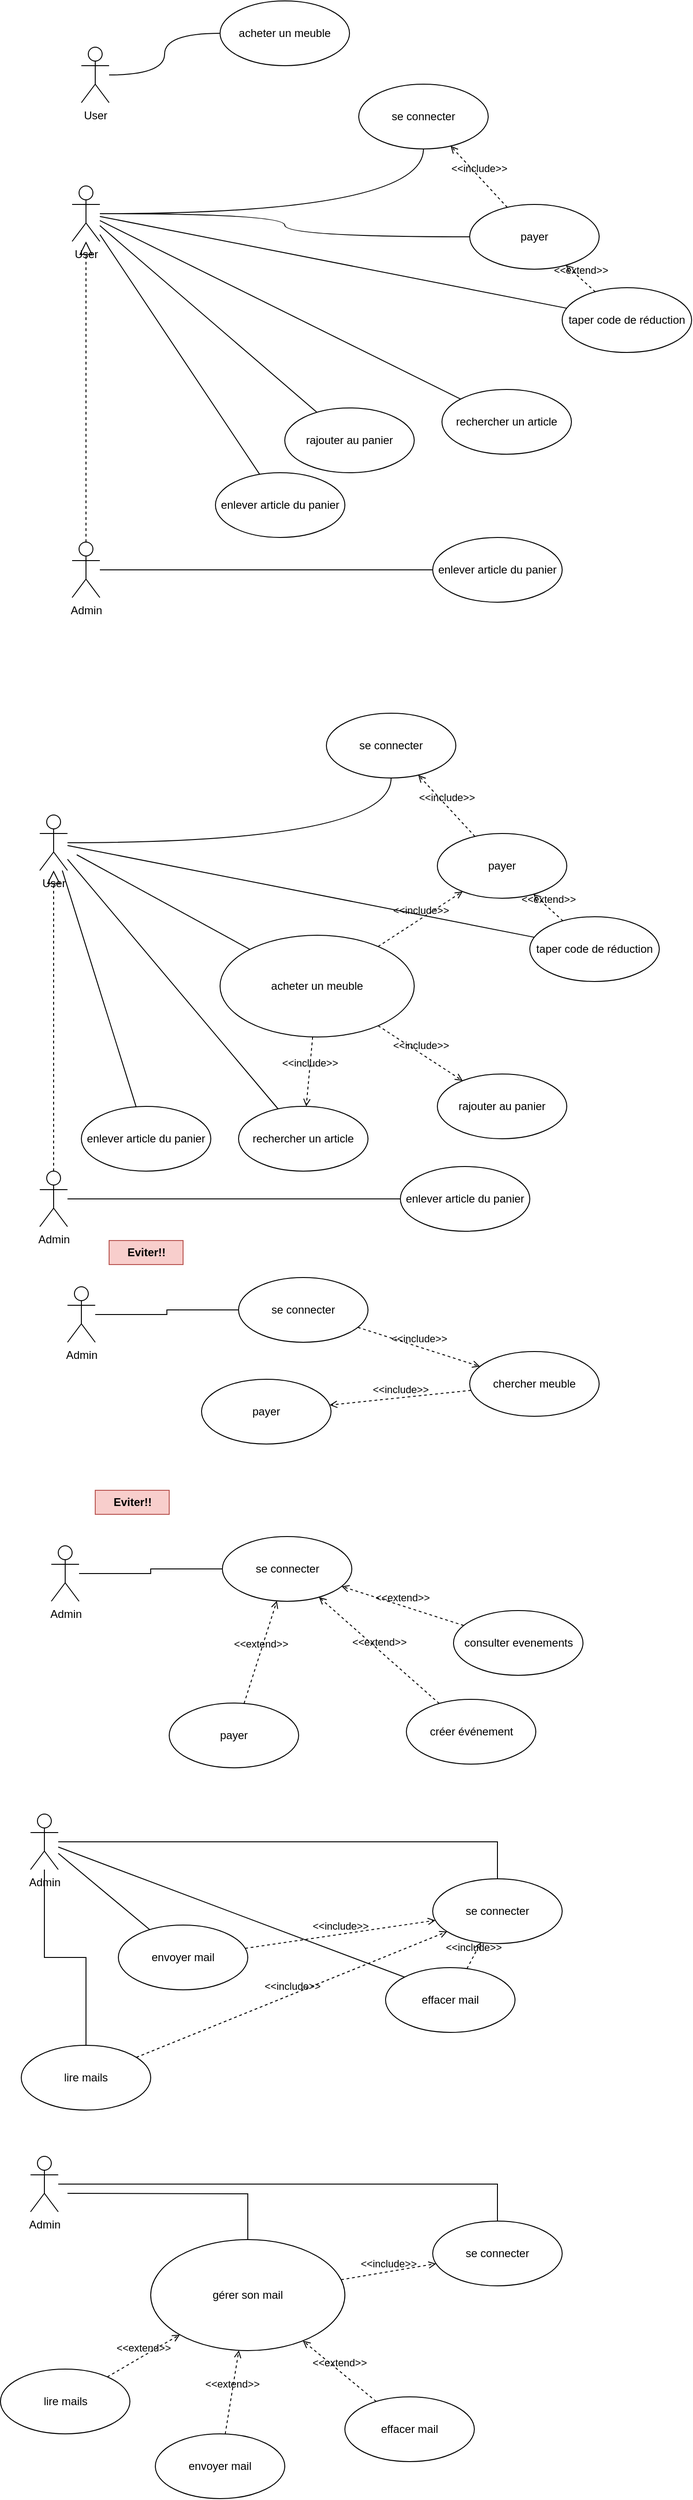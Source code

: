 <mxfile version="24.4.0" type="device">
  <diagram name="Page-1" id="RISNlhzIUUWohTVO3Xna">
    <mxGraphModel dx="714" dy="423" grid="1" gridSize="10" guides="1" tooltips="1" connect="1" arrows="1" fold="1" page="1" pageScale="1" pageWidth="850" pageHeight="1100" math="0" shadow="0">
      <root>
        <mxCell id="0" />
        <mxCell id="1" parent="0" />
        <mxCell id="z0F2rWXhtOA_MolimiAm-4" style="edgeStyle=orthogonalEdgeStyle;rounded=0;orthogonalLoop=1;jettySize=auto;html=1;endArrow=none;endFill=0;curved=1;" edge="1" parent="1" source="z0F2rWXhtOA_MolimiAm-1" target="z0F2rWXhtOA_MolimiAm-2">
          <mxGeometry relative="1" as="geometry" />
        </mxCell>
        <mxCell id="z0F2rWXhtOA_MolimiAm-1" value="User" style="shape=umlActor;verticalLabelPosition=bottom;verticalAlign=top;html=1;" vertex="1" parent="1">
          <mxGeometry x="140" y="230" width="30" height="60" as="geometry" />
        </mxCell>
        <mxCell id="z0F2rWXhtOA_MolimiAm-2" value="acheter un meuble" style="ellipse;whiteSpace=wrap;html=1;" vertex="1" parent="1">
          <mxGeometry x="290" y="180" width="140" height="70" as="geometry" />
        </mxCell>
        <mxCell id="z0F2rWXhtOA_MolimiAm-8" style="edgeStyle=orthogonalEdgeStyle;rounded=0;orthogonalLoop=1;jettySize=auto;html=1;endArrow=none;endFill=0;curved=1;" edge="1" parent="1" source="z0F2rWXhtOA_MolimiAm-9" target="z0F2rWXhtOA_MolimiAm-10">
          <mxGeometry relative="1" as="geometry" />
        </mxCell>
        <mxCell id="z0F2rWXhtOA_MolimiAm-9" value="User" style="shape=umlActor;verticalLabelPosition=bottom;verticalAlign=top;html=1;" vertex="1" parent="1">
          <mxGeometry x="130" y="380" width="30" height="60" as="geometry" />
        </mxCell>
        <mxCell id="z0F2rWXhtOA_MolimiAm-10" value="se connecter" style="ellipse;whiteSpace=wrap;html=1;" vertex="1" parent="1">
          <mxGeometry x="440" y="270" width="140" height="70" as="geometry" />
        </mxCell>
        <mxCell id="z0F2rWXhtOA_MolimiAm-12" style="edgeStyle=orthogonalEdgeStyle;rounded=0;orthogonalLoop=1;jettySize=auto;html=1;endArrow=none;endFill=0;curved=1;" edge="1" parent="1" target="z0F2rWXhtOA_MolimiAm-13" source="z0F2rWXhtOA_MolimiAm-9">
          <mxGeometry relative="1" as="geometry">
            <mxPoint x="200" y="600" as="sourcePoint" />
          </mxGeometry>
        </mxCell>
        <mxCell id="z0F2rWXhtOA_MolimiAm-13" value="payer" style="ellipse;whiteSpace=wrap;html=1;" vertex="1" parent="1">
          <mxGeometry x="560" y="400" width="140" height="70" as="geometry" />
        </mxCell>
        <mxCell id="z0F2rWXhtOA_MolimiAm-14" style="rounded=0;orthogonalLoop=1;jettySize=auto;html=1;endArrow=none;endFill=0;" edge="1" parent="1" target="z0F2rWXhtOA_MolimiAm-15" source="z0F2rWXhtOA_MolimiAm-9">
          <mxGeometry relative="1" as="geometry">
            <mxPoint x="40" y="520" as="sourcePoint" />
          </mxGeometry>
        </mxCell>
        <mxCell id="z0F2rWXhtOA_MolimiAm-15" value="rechercher un article" style="ellipse;whiteSpace=wrap;html=1;" vertex="1" parent="1">
          <mxGeometry x="530" y="600" width="140" height="70" as="geometry" />
        </mxCell>
        <mxCell id="z0F2rWXhtOA_MolimiAm-16" style="rounded=0;orthogonalLoop=1;jettySize=auto;html=1;endArrow=none;endFill=0;" edge="1" parent="1" target="z0F2rWXhtOA_MolimiAm-17" source="z0F2rWXhtOA_MolimiAm-9">
          <mxGeometry relative="1" as="geometry">
            <mxPoint x="45" y="550" as="sourcePoint" />
          </mxGeometry>
        </mxCell>
        <mxCell id="z0F2rWXhtOA_MolimiAm-17" value="rajouter au panier" style="ellipse;whiteSpace=wrap;html=1;" vertex="1" parent="1">
          <mxGeometry x="360" y="620" width="140" height="70" as="geometry" />
        </mxCell>
        <mxCell id="z0F2rWXhtOA_MolimiAm-18" style="rounded=0;orthogonalLoop=1;jettySize=auto;html=1;endArrow=none;endFill=0;" edge="1" parent="1" target="z0F2rWXhtOA_MolimiAm-19" source="z0F2rWXhtOA_MolimiAm-9">
          <mxGeometry relative="1" as="geometry">
            <mxPoint x="30" y="540" as="sourcePoint" />
          </mxGeometry>
        </mxCell>
        <mxCell id="z0F2rWXhtOA_MolimiAm-19" value="enlever article du panier" style="ellipse;whiteSpace=wrap;html=1;" vertex="1" parent="1">
          <mxGeometry x="285" y="690" width="140" height="70" as="geometry" />
        </mxCell>
        <mxCell id="z0F2rWXhtOA_MolimiAm-20" style="rounded=0;orthogonalLoop=1;jettySize=auto;html=1;endArrow=none;endFill=0;" edge="1" parent="1" target="z0F2rWXhtOA_MolimiAm-21" source="z0F2rWXhtOA_MolimiAm-9">
          <mxGeometry relative="1" as="geometry">
            <mxPoint x="290" y="400" as="sourcePoint" />
          </mxGeometry>
        </mxCell>
        <mxCell id="z0F2rWXhtOA_MolimiAm-21" value="taper code de réduction" style="ellipse;whiteSpace=wrap;html=1;" vertex="1" parent="1">
          <mxGeometry x="660" y="490" width="140" height="70" as="geometry" />
        </mxCell>
        <mxCell id="z0F2rWXhtOA_MolimiAm-22" value="&amp;lt;&amp;lt;include&amp;gt;&amp;gt;" style="html=1;verticalAlign=bottom;labelBackgroundColor=none;endArrow=open;endFill=0;dashed=1;rounded=0;" edge="1" parent="1" source="z0F2rWXhtOA_MolimiAm-13" target="z0F2rWXhtOA_MolimiAm-10">
          <mxGeometry width="160" relative="1" as="geometry">
            <mxPoint x="370" y="751.103" as="sourcePoint" />
            <mxPoint x="600" y="380" as="targetPoint" />
          </mxGeometry>
        </mxCell>
        <mxCell id="z0F2rWXhtOA_MolimiAm-24" value="&amp;lt;&amp;lt;extend&amp;gt;&amp;gt;" style="html=1;verticalAlign=bottom;labelBackgroundColor=none;endArrow=open;endFill=0;dashed=1;rounded=0;" edge="1" parent="1" source="z0F2rWXhtOA_MolimiAm-21" target="z0F2rWXhtOA_MolimiAm-13">
          <mxGeometry width="160" relative="1" as="geometry">
            <mxPoint x="250" y="550" as="sourcePoint" />
            <mxPoint x="410" y="550" as="targetPoint" />
          </mxGeometry>
        </mxCell>
        <mxCell id="z0F2rWXhtOA_MolimiAm-30" style="edgeStyle=orthogonalEdgeStyle;rounded=0;orthogonalLoop=1;jettySize=auto;html=1;endArrow=none;endFill=0;" edge="1" parent="1" source="z0F2rWXhtOA_MolimiAm-25" target="z0F2rWXhtOA_MolimiAm-29">
          <mxGeometry relative="1" as="geometry" />
        </mxCell>
        <mxCell id="z0F2rWXhtOA_MolimiAm-25" value="Admin" style="shape=umlActor;verticalLabelPosition=bottom;verticalAlign=top;html=1;" vertex="1" parent="1">
          <mxGeometry x="130" y="765" width="30" height="60" as="geometry" />
        </mxCell>
        <mxCell id="z0F2rWXhtOA_MolimiAm-29" value="enlever article du panier" style="ellipse;whiteSpace=wrap;html=1;" vertex="1" parent="1">
          <mxGeometry x="520" y="760" width="140" height="70" as="geometry" />
        </mxCell>
        <mxCell id="z0F2rWXhtOA_MolimiAm-31" value="" style="endArrow=block;dashed=1;endFill=0;endSize=12;html=1;rounded=0;" edge="1" parent="1" source="z0F2rWXhtOA_MolimiAm-25" target="z0F2rWXhtOA_MolimiAm-9">
          <mxGeometry width="160" relative="1" as="geometry">
            <mxPoint x="250" y="650" as="sourcePoint" />
            <mxPoint x="150" y="470" as="targetPoint" />
          </mxGeometry>
        </mxCell>
        <mxCell id="z0F2rWXhtOA_MolimiAm-35" style="edgeStyle=orthogonalEdgeStyle;rounded=0;orthogonalLoop=1;jettySize=auto;html=1;endArrow=none;endFill=0;curved=1;" edge="1" parent="1" source="z0F2rWXhtOA_MolimiAm-36" target="z0F2rWXhtOA_MolimiAm-37">
          <mxGeometry relative="1" as="geometry" />
        </mxCell>
        <mxCell id="z0F2rWXhtOA_MolimiAm-36" value="User" style="shape=umlActor;verticalLabelPosition=bottom;verticalAlign=top;html=1;" vertex="1" parent="1">
          <mxGeometry x="95" y="1060" width="30" height="60" as="geometry" />
        </mxCell>
        <mxCell id="z0F2rWXhtOA_MolimiAm-37" value="se connecter" style="ellipse;whiteSpace=wrap;html=1;" vertex="1" parent="1">
          <mxGeometry x="405" y="950" width="140" height="70" as="geometry" />
        </mxCell>
        <mxCell id="z0F2rWXhtOA_MolimiAm-39" value="payer" style="ellipse;whiteSpace=wrap;html=1;" vertex="1" parent="1">
          <mxGeometry x="525" y="1080" width="140" height="70" as="geometry" />
        </mxCell>
        <mxCell id="z0F2rWXhtOA_MolimiAm-40" style="rounded=0;orthogonalLoop=1;jettySize=auto;html=1;endArrow=none;endFill=0;" edge="1" parent="1" source="z0F2rWXhtOA_MolimiAm-36" target="z0F2rWXhtOA_MolimiAm-41">
          <mxGeometry relative="1" as="geometry">
            <mxPoint x="5" y="1200" as="sourcePoint" />
          </mxGeometry>
        </mxCell>
        <mxCell id="z0F2rWXhtOA_MolimiAm-41" value="rechercher un article" style="ellipse;whiteSpace=wrap;html=1;" vertex="1" parent="1">
          <mxGeometry x="310" y="1375" width="140" height="70" as="geometry" />
        </mxCell>
        <mxCell id="z0F2rWXhtOA_MolimiAm-43" value="rajouter au panier" style="ellipse;whiteSpace=wrap;html=1;" vertex="1" parent="1">
          <mxGeometry x="525" y="1340" width="140" height="70" as="geometry" />
        </mxCell>
        <mxCell id="z0F2rWXhtOA_MolimiAm-44" style="rounded=0;orthogonalLoop=1;jettySize=auto;html=1;endArrow=none;endFill=0;" edge="1" parent="1" source="z0F2rWXhtOA_MolimiAm-36" target="z0F2rWXhtOA_MolimiAm-45">
          <mxGeometry relative="1" as="geometry">
            <mxPoint x="-5" y="1220" as="sourcePoint" />
          </mxGeometry>
        </mxCell>
        <mxCell id="z0F2rWXhtOA_MolimiAm-45" value="enlever article du panier" style="ellipse;whiteSpace=wrap;html=1;" vertex="1" parent="1">
          <mxGeometry x="140" y="1375" width="140" height="70" as="geometry" />
        </mxCell>
        <mxCell id="z0F2rWXhtOA_MolimiAm-46" style="rounded=0;orthogonalLoop=1;jettySize=auto;html=1;endArrow=none;endFill=0;" edge="1" parent="1" source="z0F2rWXhtOA_MolimiAm-36" target="z0F2rWXhtOA_MolimiAm-47">
          <mxGeometry relative="1" as="geometry">
            <mxPoint x="255" y="1080" as="sourcePoint" />
          </mxGeometry>
        </mxCell>
        <mxCell id="z0F2rWXhtOA_MolimiAm-47" value="taper code de réduction" style="ellipse;whiteSpace=wrap;html=1;" vertex="1" parent="1">
          <mxGeometry x="625" y="1170" width="140" height="70" as="geometry" />
        </mxCell>
        <mxCell id="z0F2rWXhtOA_MolimiAm-48" value="&amp;lt;&amp;lt;include&amp;gt;&amp;gt;" style="html=1;verticalAlign=bottom;labelBackgroundColor=none;endArrow=open;endFill=0;dashed=1;rounded=0;" edge="1" parent="1" source="z0F2rWXhtOA_MolimiAm-39" target="z0F2rWXhtOA_MolimiAm-37">
          <mxGeometry width="160" relative="1" as="geometry">
            <mxPoint x="335" y="1431.103" as="sourcePoint" />
            <mxPoint x="565" y="1060" as="targetPoint" />
          </mxGeometry>
        </mxCell>
        <mxCell id="z0F2rWXhtOA_MolimiAm-49" value="&amp;lt;&amp;lt;extend&amp;gt;&amp;gt;" style="html=1;verticalAlign=bottom;labelBackgroundColor=none;endArrow=open;endFill=0;dashed=1;rounded=0;" edge="1" parent="1" source="z0F2rWXhtOA_MolimiAm-47" target="z0F2rWXhtOA_MolimiAm-39">
          <mxGeometry width="160" relative="1" as="geometry">
            <mxPoint x="215" y="1230" as="sourcePoint" />
            <mxPoint x="375" y="1230" as="targetPoint" />
          </mxGeometry>
        </mxCell>
        <mxCell id="z0F2rWXhtOA_MolimiAm-50" style="edgeStyle=orthogonalEdgeStyle;rounded=0;orthogonalLoop=1;jettySize=auto;html=1;endArrow=none;endFill=0;" edge="1" parent="1" source="z0F2rWXhtOA_MolimiAm-51" target="z0F2rWXhtOA_MolimiAm-52">
          <mxGeometry relative="1" as="geometry" />
        </mxCell>
        <mxCell id="z0F2rWXhtOA_MolimiAm-51" value="Admin" style="shape=umlActor;verticalLabelPosition=bottom;verticalAlign=top;html=1;" vertex="1" parent="1">
          <mxGeometry x="95" y="1445" width="30" height="60" as="geometry" />
        </mxCell>
        <mxCell id="z0F2rWXhtOA_MolimiAm-52" value="enlever article du panier" style="ellipse;whiteSpace=wrap;html=1;" vertex="1" parent="1">
          <mxGeometry x="485" y="1440" width="140" height="70" as="geometry" />
        </mxCell>
        <mxCell id="z0F2rWXhtOA_MolimiAm-53" value="" style="endArrow=block;dashed=1;endFill=0;endSize=12;html=1;rounded=0;" edge="1" parent="1" source="z0F2rWXhtOA_MolimiAm-51" target="z0F2rWXhtOA_MolimiAm-36">
          <mxGeometry width="160" relative="1" as="geometry">
            <mxPoint x="215" y="1330" as="sourcePoint" />
            <mxPoint x="115" y="1150" as="targetPoint" />
          </mxGeometry>
        </mxCell>
        <mxCell id="z0F2rWXhtOA_MolimiAm-54" style="rounded=0;orthogonalLoop=1;jettySize=auto;html=1;endArrow=none;endFill=0;" edge="1" parent="1" target="z0F2rWXhtOA_MolimiAm-55">
          <mxGeometry relative="1" as="geometry">
            <mxPoint x="135" y="1103" as="sourcePoint" />
            <mxPoint x="370" y="1220" as="targetPoint" />
          </mxGeometry>
        </mxCell>
        <mxCell id="z0F2rWXhtOA_MolimiAm-55" value="acheter un meuble" style="ellipse;whiteSpace=wrap;html=1;" vertex="1" parent="1">
          <mxGeometry x="290" y="1190" width="210" height="110" as="geometry" />
        </mxCell>
        <mxCell id="z0F2rWXhtOA_MolimiAm-56" value="&amp;lt;&amp;lt;include&amp;gt;&amp;gt;" style="html=1;verticalAlign=bottom;labelBackgroundColor=none;endArrow=open;endFill=0;dashed=1;rounded=0;" edge="1" parent="1" source="z0F2rWXhtOA_MolimiAm-55" target="z0F2rWXhtOA_MolimiAm-43">
          <mxGeometry width="160" relative="1" as="geometry">
            <mxPoint x="576" y="1093" as="sourcePoint" />
            <mxPoint x="514" y="1027" as="targetPoint" />
          </mxGeometry>
        </mxCell>
        <mxCell id="z0F2rWXhtOA_MolimiAm-57" value="&amp;lt;&amp;lt;include&amp;gt;&amp;gt;" style="html=1;verticalAlign=bottom;labelBackgroundColor=none;endArrow=open;endFill=0;dashed=1;rounded=0;" edge="1" parent="1" source="z0F2rWXhtOA_MolimiAm-55" target="z0F2rWXhtOA_MolimiAm-39">
          <mxGeometry width="160" relative="1" as="geometry">
            <mxPoint x="471" y="1298" as="sourcePoint" />
            <mxPoint x="562" y="1357" as="targetPoint" />
          </mxGeometry>
        </mxCell>
        <mxCell id="z0F2rWXhtOA_MolimiAm-58" value="&amp;lt;&amp;lt;include&amp;gt;&amp;gt;" style="html=1;verticalAlign=bottom;labelBackgroundColor=none;endArrow=open;endFill=0;dashed=1;rounded=0;" edge="1" parent="1" source="z0F2rWXhtOA_MolimiAm-55" target="z0F2rWXhtOA_MolimiAm-41">
          <mxGeometry width="160" relative="1" as="geometry">
            <mxPoint x="471" y="1298" as="sourcePoint" />
            <mxPoint x="562" y="1357" as="targetPoint" />
          </mxGeometry>
        </mxCell>
        <mxCell id="z0F2rWXhtOA_MolimiAm-61" value="se connecter" style="ellipse;whiteSpace=wrap;html=1;" vertex="1" parent="1">
          <mxGeometry x="310" y="1560" width="140" height="70" as="geometry" />
        </mxCell>
        <mxCell id="z0F2rWXhtOA_MolimiAm-62" value="&amp;lt;&amp;lt;include&amp;gt;&amp;gt;" style="html=1;verticalAlign=bottom;labelBackgroundColor=none;endArrow=open;endFill=0;dashed=1;rounded=0;" edge="1" parent="1" source="z0F2rWXhtOA_MolimiAm-61" target="z0F2rWXhtOA_MolimiAm-63">
          <mxGeometry width="160" relative="1" as="geometry">
            <mxPoint x="204" y="1637" as="sourcePoint" />
            <mxPoint x="600" y="1600" as="targetPoint" />
          </mxGeometry>
        </mxCell>
        <mxCell id="z0F2rWXhtOA_MolimiAm-63" value="chercher meuble" style="ellipse;whiteSpace=wrap;html=1;" vertex="1" parent="1">
          <mxGeometry x="560" y="1640" width="140" height="70" as="geometry" />
        </mxCell>
        <mxCell id="z0F2rWXhtOA_MolimiAm-64" value="&amp;lt;&amp;lt;include&amp;gt;&amp;gt;" style="html=1;verticalAlign=bottom;labelBackgroundColor=none;endArrow=open;endFill=0;dashed=1;rounded=0;" edge="1" parent="1" source="z0F2rWXhtOA_MolimiAm-63" target="z0F2rWXhtOA_MolimiAm-65">
          <mxGeometry width="160" relative="1" as="geometry">
            <mxPoint x="449" y="1624" as="sourcePoint" />
            <mxPoint x="440" y="1780" as="targetPoint" />
          </mxGeometry>
        </mxCell>
        <mxCell id="z0F2rWXhtOA_MolimiAm-65" value="payer" style="ellipse;whiteSpace=wrap;html=1;" vertex="1" parent="1">
          <mxGeometry x="270" y="1670" width="140" height="70" as="geometry" />
        </mxCell>
        <mxCell id="z0F2rWXhtOA_MolimiAm-66" value="Admin" style="shape=umlActor;verticalLabelPosition=bottom;verticalAlign=top;html=1;" vertex="1" parent="1">
          <mxGeometry x="125" y="1570" width="30" height="60" as="geometry" />
        </mxCell>
        <mxCell id="z0F2rWXhtOA_MolimiAm-67" style="edgeStyle=orthogonalEdgeStyle;rounded=0;orthogonalLoop=1;jettySize=auto;html=1;endArrow=none;endFill=0;" edge="1" parent="1" source="z0F2rWXhtOA_MolimiAm-66" target="z0F2rWXhtOA_MolimiAm-61">
          <mxGeometry relative="1" as="geometry">
            <mxPoint x="135" y="1485" as="sourcePoint" />
            <mxPoint x="495" y="1485" as="targetPoint" />
          </mxGeometry>
        </mxCell>
        <mxCell id="z0F2rWXhtOA_MolimiAm-70" value="Eviter!!" style="text;align=center;fontStyle=1;verticalAlign=middle;spacingLeft=3;spacingRight=3;strokeColor=#b85450;rotatable=0;points=[[0,0.5],[1,0.5]];portConstraint=eastwest;html=1;fillColor=#f8cecc;" vertex="1" parent="1">
          <mxGeometry x="170" y="1520" width="80" height="26" as="geometry" />
        </mxCell>
        <mxCell id="z0F2rWXhtOA_MolimiAm-71" value="se connecter" style="ellipse;whiteSpace=wrap;html=1;" vertex="1" parent="1">
          <mxGeometry x="292.5" y="1840" width="140" height="70" as="geometry" />
        </mxCell>
        <mxCell id="z0F2rWXhtOA_MolimiAm-73" value="consulter evenements" style="ellipse;whiteSpace=wrap;html=1;" vertex="1" parent="1">
          <mxGeometry x="542.5" y="1920" width="140" height="70" as="geometry" />
        </mxCell>
        <mxCell id="z0F2rWXhtOA_MolimiAm-75" value="payer" style="ellipse;whiteSpace=wrap;html=1;" vertex="1" parent="1">
          <mxGeometry x="235" y="2020" width="140" height="70" as="geometry" />
        </mxCell>
        <mxCell id="z0F2rWXhtOA_MolimiAm-76" value="Admin" style="shape=umlActor;verticalLabelPosition=bottom;verticalAlign=top;html=1;" vertex="1" parent="1">
          <mxGeometry x="107.5" y="1850" width="30" height="60" as="geometry" />
        </mxCell>
        <mxCell id="z0F2rWXhtOA_MolimiAm-77" style="edgeStyle=orthogonalEdgeStyle;rounded=0;orthogonalLoop=1;jettySize=auto;html=1;endArrow=none;endFill=0;" edge="1" parent="1" source="z0F2rWXhtOA_MolimiAm-76" target="z0F2rWXhtOA_MolimiAm-71">
          <mxGeometry relative="1" as="geometry">
            <mxPoint x="117.5" y="1765" as="sourcePoint" />
            <mxPoint x="477.5" y="1765" as="targetPoint" />
          </mxGeometry>
        </mxCell>
        <mxCell id="z0F2rWXhtOA_MolimiAm-79" value="Eviter!!" style="text;align=center;fontStyle=1;verticalAlign=middle;spacingLeft=3;spacingRight=3;strokeColor=#b85450;rotatable=0;points=[[0,0.5],[1,0.5]];portConstraint=eastwest;html=1;fillColor=#f8cecc;" vertex="1" parent="1">
          <mxGeometry x="155" y="1790" width="80" height="26" as="geometry" />
        </mxCell>
        <mxCell id="z0F2rWXhtOA_MolimiAm-80" value="&amp;lt;&amp;lt;extend&amp;gt;&amp;gt;" style="html=1;verticalAlign=bottom;labelBackgroundColor=none;endArrow=open;endFill=0;dashed=1;rounded=0;" edge="1" parent="1" source="z0F2rWXhtOA_MolimiAm-75" target="z0F2rWXhtOA_MolimiAm-71">
          <mxGeometry width="160" relative="1" as="geometry">
            <mxPoint x="310" y="1910" as="sourcePoint" />
            <mxPoint x="470" y="1910" as="targetPoint" />
          </mxGeometry>
        </mxCell>
        <mxCell id="z0F2rWXhtOA_MolimiAm-81" value="&amp;lt;&amp;lt;extend&amp;gt;&amp;gt;" style="html=1;verticalAlign=bottom;labelBackgroundColor=none;endArrow=open;endFill=0;dashed=1;rounded=0;" edge="1" parent="1" source="z0F2rWXhtOA_MolimiAm-73" target="z0F2rWXhtOA_MolimiAm-71">
          <mxGeometry width="160" relative="1" as="geometry">
            <mxPoint x="326" y="2030" as="sourcePoint" />
            <mxPoint x="362" y="1920" as="targetPoint" />
          </mxGeometry>
        </mxCell>
        <mxCell id="z0F2rWXhtOA_MolimiAm-82" value="créer événement" style="ellipse;whiteSpace=wrap;html=1;" vertex="1" parent="1">
          <mxGeometry x="491.5" y="2016" width="140" height="70" as="geometry" />
        </mxCell>
        <mxCell id="z0F2rWXhtOA_MolimiAm-83" value="&amp;lt;&amp;lt;extend&amp;gt;&amp;gt;" style="html=1;verticalAlign=bottom;labelBackgroundColor=none;endArrow=open;endFill=0;dashed=1;rounded=0;" edge="1" parent="1" source="z0F2rWXhtOA_MolimiAm-82" target="z0F2rWXhtOA_MolimiAm-71">
          <mxGeometry width="160" relative="1" as="geometry">
            <mxPoint x="275" y="2126" as="sourcePoint" />
            <mxPoint x="370" y="1990" as="targetPoint" />
          </mxGeometry>
        </mxCell>
        <mxCell id="z0F2rWXhtOA_MolimiAm-88" value="lire mails" style="ellipse;whiteSpace=wrap;html=1;" vertex="1" parent="1">
          <mxGeometry x="75" y="2390" width="140" height="70" as="geometry" />
        </mxCell>
        <mxCell id="z0F2rWXhtOA_MolimiAm-89" value="se connecter" style="ellipse;whiteSpace=wrap;html=1;" vertex="1" parent="1">
          <mxGeometry x="520" y="2210" width="140" height="70" as="geometry" />
        </mxCell>
        <mxCell id="z0F2rWXhtOA_MolimiAm-90" value="envoyer mail" style="ellipse;whiteSpace=wrap;html=1;" vertex="1" parent="1">
          <mxGeometry x="180" y="2260" width="140" height="70" as="geometry" />
        </mxCell>
        <mxCell id="z0F2rWXhtOA_MolimiAm-97" style="rounded=0;orthogonalLoop=1;jettySize=auto;html=1;endArrow=none;endFill=0;" edge="1" parent="1" source="z0F2rWXhtOA_MolimiAm-91" target="z0F2rWXhtOA_MolimiAm-90">
          <mxGeometry relative="1" as="geometry" />
        </mxCell>
        <mxCell id="z0F2rWXhtOA_MolimiAm-98" style="rounded=0;orthogonalLoop=1;jettySize=auto;html=1;entryX=0;entryY=0;entryDx=0;entryDy=0;endArrow=none;endFill=0;" edge="1" parent="1" source="z0F2rWXhtOA_MolimiAm-91" target="z0F2rWXhtOA_MolimiAm-95">
          <mxGeometry relative="1" as="geometry" />
        </mxCell>
        <mxCell id="z0F2rWXhtOA_MolimiAm-99" style="edgeStyle=orthogonalEdgeStyle;rounded=0;orthogonalLoop=1;jettySize=auto;html=1;endArrow=none;endFill=0;" edge="1" parent="1" source="z0F2rWXhtOA_MolimiAm-91" target="z0F2rWXhtOA_MolimiAm-89">
          <mxGeometry relative="1" as="geometry" />
        </mxCell>
        <mxCell id="z0F2rWXhtOA_MolimiAm-91" value="Admin" style="shape=umlActor;verticalLabelPosition=bottom;verticalAlign=top;html=1;" vertex="1" parent="1">
          <mxGeometry x="85" y="2140" width="30" height="60" as="geometry" />
        </mxCell>
        <mxCell id="z0F2rWXhtOA_MolimiAm-92" style="edgeStyle=orthogonalEdgeStyle;rounded=0;orthogonalLoop=1;jettySize=auto;html=1;endArrow=none;endFill=0;" edge="1" parent="1" source="z0F2rWXhtOA_MolimiAm-91" target="z0F2rWXhtOA_MolimiAm-88">
          <mxGeometry relative="1" as="geometry">
            <mxPoint x="95" y="2055" as="sourcePoint" />
            <mxPoint x="455" y="2055" as="targetPoint" />
          </mxGeometry>
        </mxCell>
        <mxCell id="z0F2rWXhtOA_MolimiAm-95" value="effacer mail" style="ellipse;whiteSpace=wrap;html=1;" vertex="1" parent="1">
          <mxGeometry x="469" y="2306" width="140" height="70" as="geometry" />
        </mxCell>
        <mxCell id="z0F2rWXhtOA_MolimiAm-100" value="&amp;lt;&amp;lt;include&amp;gt;&amp;gt;" style="html=1;verticalAlign=bottom;labelBackgroundColor=none;endArrow=open;endFill=0;dashed=1;rounded=0;" edge="1" parent="1" source="z0F2rWXhtOA_MolimiAm-95" target="z0F2rWXhtOA_MolimiAm-89">
          <mxGeometry width="160" relative="1" as="geometry">
            <mxPoint x="485" y="2420" as="sourcePoint" />
            <mxPoint x="333" y="2436" as="targetPoint" />
          </mxGeometry>
        </mxCell>
        <mxCell id="z0F2rWXhtOA_MolimiAm-101" value="&amp;lt;&amp;lt;include&amp;gt;&amp;gt;" style="html=1;verticalAlign=bottom;labelBackgroundColor=none;endArrow=open;endFill=0;dashed=1;rounded=0;" edge="1" parent="1" source="z0F2rWXhtOA_MolimiAm-90" target="z0F2rWXhtOA_MolimiAm-89">
          <mxGeometry width="160" relative="1" as="geometry">
            <mxPoint x="567" y="2317" as="sourcePoint" />
            <mxPoint x="582" y="2289" as="targetPoint" />
          </mxGeometry>
        </mxCell>
        <mxCell id="z0F2rWXhtOA_MolimiAm-102" value="&amp;lt;&amp;lt;include&amp;gt;&amp;gt;" style="html=1;verticalAlign=bottom;labelBackgroundColor=none;endArrow=open;endFill=0;dashed=1;rounded=0;" edge="1" parent="1" source="z0F2rWXhtOA_MolimiAm-88" target="z0F2rWXhtOA_MolimiAm-89">
          <mxGeometry width="160" relative="1" as="geometry">
            <mxPoint x="351" y="2336" as="sourcePoint" />
            <mxPoint x="541" y="2274" as="targetPoint" />
          </mxGeometry>
        </mxCell>
        <mxCell id="z0F2rWXhtOA_MolimiAm-114" value="lire mails" style="ellipse;whiteSpace=wrap;html=1;" vertex="1" parent="1">
          <mxGeometry x="52.5" y="2740" width="140" height="70" as="geometry" />
        </mxCell>
        <mxCell id="z0F2rWXhtOA_MolimiAm-115" value="se connecter" style="ellipse;whiteSpace=wrap;html=1;" vertex="1" parent="1">
          <mxGeometry x="520" y="2580" width="140" height="70" as="geometry" />
        </mxCell>
        <mxCell id="z0F2rWXhtOA_MolimiAm-116" value="envoyer mail" style="ellipse;whiteSpace=wrap;html=1;" vertex="1" parent="1">
          <mxGeometry x="220" y="2810" width="140" height="70" as="geometry" />
        </mxCell>
        <mxCell id="z0F2rWXhtOA_MolimiAm-118" style="edgeStyle=orthogonalEdgeStyle;rounded=0;orthogonalLoop=1;jettySize=auto;html=1;endArrow=none;endFill=0;" edge="1" parent="1" source="z0F2rWXhtOA_MolimiAm-119" target="z0F2rWXhtOA_MolimiAm-115">
          <mxGeometry relative="1" as="geometry" />
        </mxCell>
        <mxCell id="z0F2rWXhtOA_MolimiAm-119" value="Admin" style="shape=umlActor;verticalLabelPosition=bottom;verticalAlign=top;html=1;" vertex="1" parent="1">
          <mxGeometry x="85" y="2510" width="30" height="60" as="geometry" />
        </mxCell>
        <mxCell id="z0F2rWXhtOA_MolimiAm-121" value="effacer mail" style="ellipse;whiteSpace=wrap;html=1;" vertex="1" parent="1">
          <mxGeometry x="425" y="2770" width="140" height="70" as="geometry" />
        </mxCell>
        <mxCell id="z0F2rWXhtOA_MolimiAm-125" style="edgeStyle=orthogonalEdgeStyle;rounded=0;orthogonalLoop=1;jettySize=auto;html=1;endArrow=none;endFill=0;" edge="1" parent="1" target="z0F2rWXhtOA_MolimiAm-126">
          <mxGeometry relative="1" as="geometry">
            <mxPoint x="125" y="2550" as="sourcePoint" />
            <mxPoint x="290" y="2640" as="targetPoint" />
          </mxGeometry>
        </mxCell>
        <mxCell id="z0F2rWXhtOA_MolimiAm-126" value="gérer son mail" style="ellipse;whiteSpace=wrap;html=1;" vertex="1" parent="1">
          <mxGeometry x="215" y="2600" width="210" height="120" as="geometry" />
        </mxCell>
        <mxCell id="z0F2rWXhtOA_MolimiAm-127" value="&amp;lt;&amp;lt;extend&amp;gt;&amp;gt;" style="html=1;verticalAlign=bottom;labelBackgroundColor=none;endArrow=open;endFill=0;dashed=1;rounded=0;" edge="1" parent="1" source="z0F2rWXhtOA_MolimiAm-114" target="z0F2rWXhtOA_MolimiAm-126">
          <mxGeometry width="160" relative="1" as="geometry">
            <mxPoint x="290" y="2690" as="sourcePoint" />
            <mxPoint x="450" y="2690" as="targetPoint" />
          </mxGeometry>
        </mxCell>
        <mxCell id="z0F2rWXhtOA_MolimiAm-128" value="&amp;lt;&amp;lt;extend&amp;gt;&amp;gt;" style="html=1;verticalAlign=bottom;labelBackgroundColor=none;endArrow=open;endFill=0;dashed=1;rounded=0;" edge="1" parent="1" source="z0F2rWXhtOA_MolimiAm-116" target="z0F2rWXhtOA_MolimiAm-126">
          <mxGeometry width="160" relative="1" as="geometry">
            <mxPoint x="178" y="2758" as="sourcePoint" />
            <mxPoint x="256" y="2713" as="targetPoint" />
          </mxGeometry>
        </mxCell>
        <mxCell id="z0F2rWXhtOA_MolimiAm-129" value="&amp;lt;&amp;lt;extend&amp;gt;&amp;gt;" style="html=1;verticalAlign=bottom;labelBackgroundColor=none;endArrow=open;endFill=0;dashed=1;rounded=0;" edge="1" parent="1" source="z0F2rWXhtOA_MolimiAm-121" target="z0F2rWXhtOA_MolimiAm-126">
          <mxGeometry width="160" relative="1" as="geometry">
            <mxPoint x="306" y="2820" as="sourcePoint" />
            <mxPoint x="320" y="2730" as="targetPoint" />
          </mxGeometry>
        </mxCell>
        <mxCell id="z0F2rWXhtOA_MolimiAm-131" value="&amp;lt;&amp;lt;include&amp;gt;&amp;gt;" style="html=1;verticalAlign=bottom;labelBackgroundColor=none;endArrow=open;endFill=0;dashed=1;rounded=0;" edge="1" parent="1" source="z0F2rWXhtOA_MolimiAm-126" target="z0F2rWXhtOA_MolimiAm-115">
          <mxGeometry width="160" relative="1" as="geometry">
            <mxPoint x="290" y="2690" as="sourcePoint" />
            <mxPoint x="450" y="2690" as="targetPoint" />
          </mxGeometry>
        </mxCell>
      </root>
    </mxGraphModel>
  </diagram>
</mxfile>
